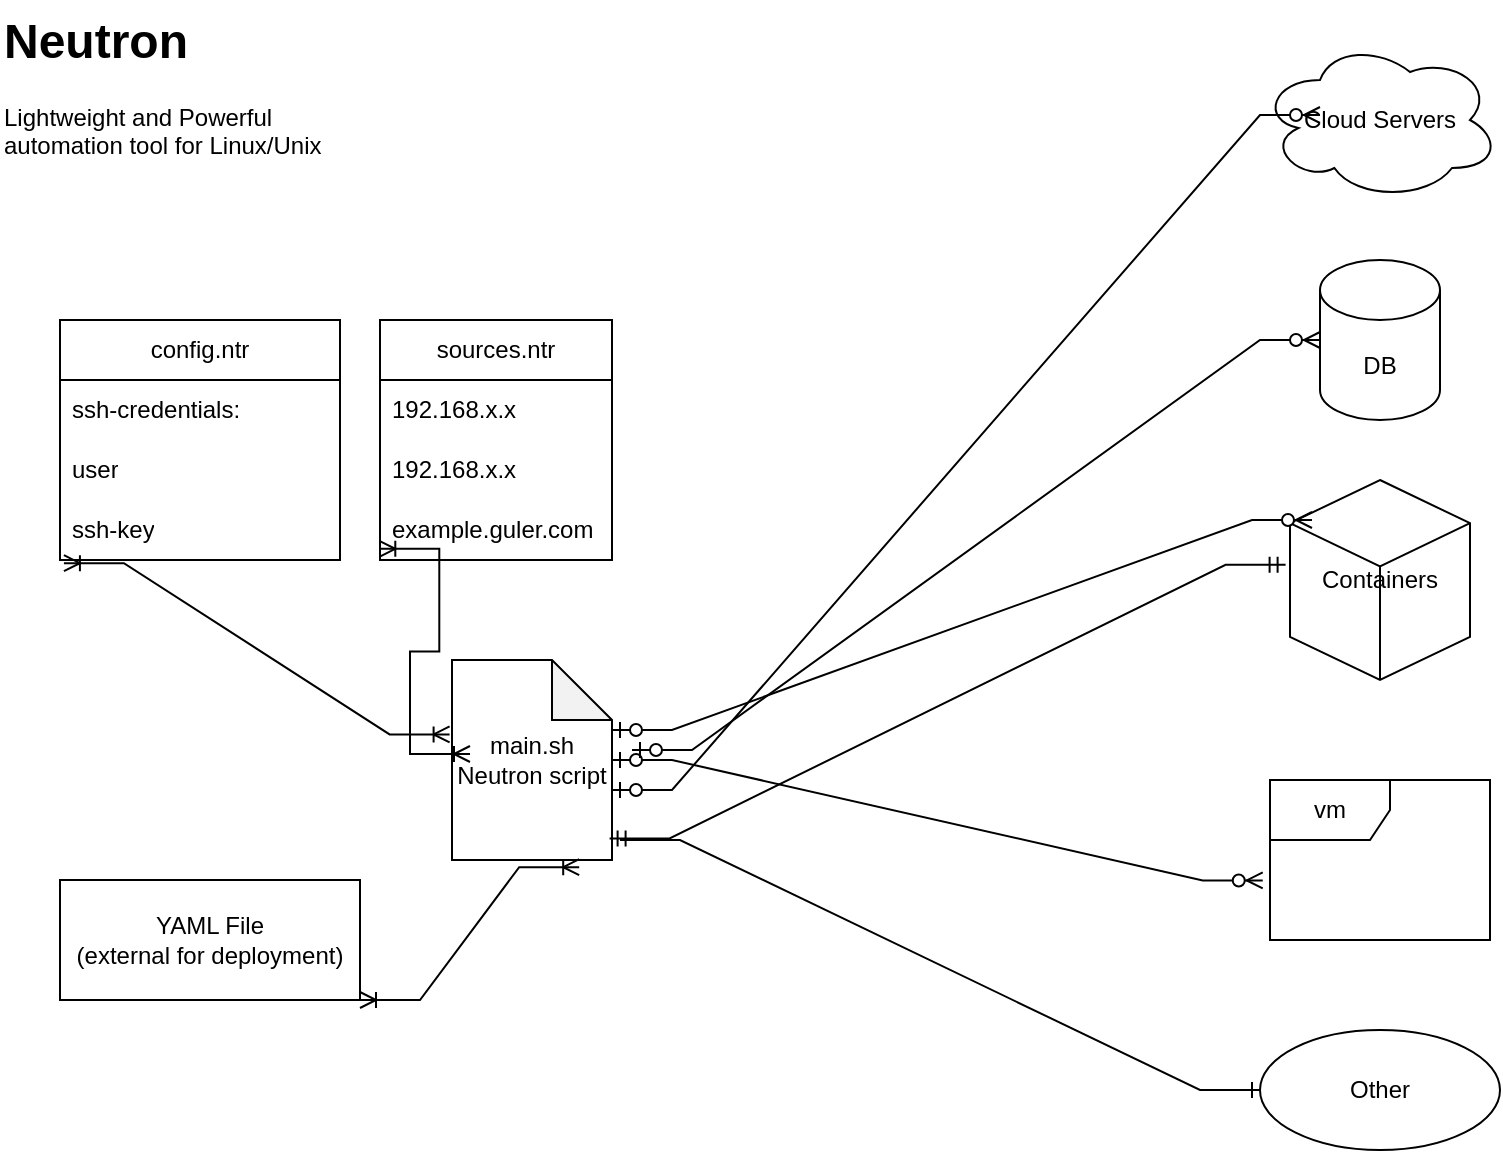 <mxfile version="28.0.6">
  <diagram name="Sayfa -1" id="cz2knLjq8u9DyiGgrpSo">
    <mxGraphModel dx="1042" dy="535" grid="1" gridSize="10" guides="1" tooltips="1" connect="1" arrows="1" fold="1" page="1" pageScale="1" pageWidth="827" pageHeight="1169" math="0" shadow="0">
      <root>
        <mxCell id="0" />
        <mxCell id="1" parent="0" />
        <mxCell id="SjhgPOuRZNP0WDvez7iN-1" value="sources.ntr" style="swimlane;fontStyle=0;childLayout=stackLayout;horizontal=1;startSize=30;horizontalStack=0;resizeParent=1;resizeParentMax=0;resizeLast=0;collapsible=1;marginBottom=0;whiteSpace=wrap;html=1;" vertex="1" parent="1">
          <mxGeometry x="200" y="170" width="116" height="120" as="geometry" />
        </mxCell>
        <mxCell id="SjhgPOuRZNP0WDvez7iN-2" value="192.168.x.x" style="text;strokeColor=none;fillColor=none;align=left;verticalAlign=middle;spacingLeft=4;spacingRight=4;overflow=hidden;points=[[0,0.5],[1,0.5]];portConstraint=eastwest;rotatable=0;whiteSpace=wrap;html=1;" vertex="1" parent="SjhgPOuRZNP0WDvez7iN-1">
          <mxGeometry y="30" width="116" height="30" as="geometry" />
        </mxCell>
        <mxCell id="SjhgPOuRZNP0WDvez7iN-3" value="192.168.x.x" style="text;strokeColor=none;fillColor=none;align=left;verticalAlign=middle;spacingLeft=4;spacingRight=4;overflow=hidden;points=[[0,0.5],[1,0.5]];portConstraint=eastwest;rotatable=0;whiteSpace=wrap;html=1;" vertex="1" parent="SjhgPOuRZNP0WDvez7iN-1">
          <mxGeometry y="60" width="116" height="30" as="geometry" />
        </mxCell>
        <mxCell id="SjhgPOuRZNP0WDvez7iN-4" value="example.guler.com" style="text;strokeColor=none;fillColor=none;align=left;verticalAlign=middle;spacingLeft=4;spacingRight=4;overflow=hidden;points=[[0,0.5],[1,0.5]];portConstraint=eastwest;rotatable=0;whiteSpace=wrap;html=1;" vertex="1" parent="SjhgPOuRZNP0WDvez7iN-1">
          <mxGeometry y="90" width="116" height="30" as="geometry" />
        </mxCell>
        <mxCell id="SjhgPOuRZNP0WDvez7iN-8" value="&lt;h1 style=&quot;margin-top: 0px;&quot;&gt;Neutron&lt;/h1&gt;&lt;p&gt;Lightweight and Powerful automation tool for Linux/Unix&lt;/p&gt;" style="text;html=1;whiteSpace=wrap;overflow=hidden;rounded=0;" vertex="1" parent="1">
          <mxGeometry x="10" y="10" width="180" height="90" as="geometry" />
        </mxCell>
        <mxCell id="SjhgPOuRZNP0WDvez7iN-9" value="config.ntr" style="swimlane;fontStyle=0;childLayout=stackLayout;horizontal=1;startSize=30;horizontalStack=0;resizeParent=1;resizeParentMax=0;resizeLast=0;collapsible=1;marginBottom=0;whiteSpace=wrap;html=1;" vertex="1" parent="1">
          <mxGeometry x="40" y="170" width="140" height="120" as="geometry" />
        </mxCell>
        <mxCell id="SjhgPOuRZNP0WDvez7iN-10" value="ssh-credentials:" style="text;strokeColor=none;fillColor=none;align=left;verticalAlign=middle;spacingLeft=4;spacingRight=4;overflow=hidden;points=[[0,0.5],[1,0.5]];portConstraint=eastwest;rotatable=0;whiteSpace=wrap;html=1;" vertex="1" parent="SjhgPOuRZNP0WDvez7iN-9">
          <mxGeometry y="30" width="140" height="30" as="geometry" />
        </mxCell>
        <mxCell id="SjhgPOuRZNP0WDvez7iN-11" value="user" style="text;strokeColor=none;fillColor=none;align=left;verticalAlign=middle;spacingLeft=4;spacingRight=4;overflow=hidden;points=[[0,0.5],[1,0.5]];portConstraint=eastwest;rotatable=0;whiteSpace=wrap;html=1;" vertex="1" parent="SjhgPOuRZNP0WDvez7iN-9">
          <mxGeometry y="60" width="140" height="30" as="geometry" />
        </mxCell>
        <mxCell id="SjhgPOuRZNP0WDvez7iN-12" value="ssh-key" style="text;strokeColor=none;fillColor=none;align=left;verticalAlign=middle;spacingLeft=4;spacingRight=4;overflow=hidden;points=[[0,0.5],[1,0.5]];portConstraint=eastwest;rotatable=0;whiteSpace=wrap;html=1;" vertex="1" parent="SjhgPOuRZNP0WDvez7iN-9">
          <mxGeometry y="90" width="140" height="30" as="geometry" />
        </mxCell>
        <mxCell id="SjhgPOuRZNP0WDvez7iN-13" value="Cloud Servers" style="ellipse;shape=cloud;whiteSpace=wrap;html=1;" vertex="1" parent="1">
          <mxGeometry x="640" y="30" width="120" height="80" as="geometry" />
        </mxCell>
        <mxCell id="SjhgPOuRZNP0WDvez7iN-14" value="DB" style="shape=cylinder3;whiteSpace=wrap;html=1;boundedLbl=1;backgroundOutline=1;size=15;" vertex="1" parent="1">
          <mxGeometry x="670" y="140" width="60" height="80" as="geometry" />
        </mxCell>
        <mxCell id="SjhgPOuRZNP0WDvez7iN-15" value="main.sh&lt;div&gt;Neutron script&lt;/div&gt;" style="shape=note;whiteSpace=wrap;html=1;backgroundOutline=1;darkOpacity=0.05;" vertex="1" parent="1">
          <mxGeometry x="236" y="340" width="80" height="100" as="geometry" />
        </mxCell>
        <mxCell id="SjhgPOuRZNP0WDvez7iN-18" value="Containers" style="html=1;whiteSpace=wrap;shape=isoCube2;backgroundOutline=1;isoAngle=15;" vertex="1" parent="1">
          <mxGeometry x="655" y="250" width="90" height="100" as="geometry" />
        </mxCell>
        <mxCell id="SjhgPOuRZNP0WDvez7iN-19" value="vm" style="shape=umlFrame;whiteSpace=wrap;html=1;pointerEvents=0;" vertex="1" parent="1">
          <mxGeometry x="645" y="400" width="110" height="80" as="geometry" />
        </mxCell>
        <mxCell id="SjhgPOuRZNP0WDvez7iN-20" value="YAML File&lt;div&gt;(external for deployment)&lt;/div&gt;" style="whiteSpace=wrap;html=1;align=center;verticalAlign=middle;treeFolding=1;treeMoving=1;newEdgeStyle={&quot;edgeStyle&quot;:&quot;elbowEdgeStyle&quot;,&quot;startArrow&quot;:&quot;none&quot;,&quot;endArrow&quot;:&quot;none&quot;};" vertex="1" parent="1">
          <mxGeometry x="40" y="450" width="150" height="60" as="geometry" />
        </mxCell>
        <mxCell id="SjhgPOuRZNP0WDvez7iN-32" value="" style="edgeStyle=entityRelationEdgeStyle;fontSize=12;html=1;endArrow=ERoneToMany;startArrow=ERoneToMany;rounded=0;exitX=0.014;exitY=1.053;exitDx=0;exitDy=0;exitPerimeter=0;entryX=-0.015;entryY=0.372;entryDx=0;entryDy=0;entryPerimeter=0;" edge="1" parent="1" source="SjhgPOuRZNP0WDvez7iN-12" target="SjhgPOuRZNP0WDvez7iN-15">
          <mxGeometry width="100" height="100" relative="1" as="geometry">
            <mxPoint x="360" y="330" as="sourcePoint" />
            <mxPoint x="460" y="230" as="targetPoint" />
          </mxGeometry>
        </mxCell>
        <mxCell id="SjhgPOuRZNP0WDvez7iN-33" value="" style="edgeStyle=entityRelationEdgeStyle;fontSize=12;html=1;endArrow=ERoneToMany;startArrow=ERoneToMany;rounded=0;exitX=-0.003;exitY=0.813;exitDx=0;exitDy=0;exitPerimeter=0;entryX=-0.015;entryY=0.372;entryDx=0;entryDy=0;entryPerimeter=0;" edge="1" parent="1" source="SjhgPOuRZNP0WDvez7iN-4">
          <mxGeometry width="100" height="100" relative="1" as="geometry">
            <mxPoint x="52" y="302" as="sourcePoint" />
            <mxPoint x="245" y="387" as="targetPoint" />
            <Array as="points">
              <mxPoint x="250" y="310" />
            </Array>
          </mxGeometry>
        </mxCell>
        <mxCell id="SjhgPOuRZNP0WDvez7iN-34" value="" style="edgeStyle=entityRelationEdgeStyle;fontSize=12;html=1;endArrow=ERoneToMany;startArrow=ERoneToMany;rounded=0;exitX=1;exitY=1;exitDx=0;exitDy=0;entryX=0.795;entryY=1.036;entryDx=0;entryDy=0;entryPerimeter=0;" edge="1" parent="1" source="SjhgPOuRZNP0WDvez7iN-20" target="SjhgPOuRZNP0WDvez7iN-15">
          <mxGeometry width="100" height="100" relative="1" as="geometry">
            <mxPoint x="360" y="330" as="sourcePoint" />
            <mxPoint x="460" y="230" as="targetPoint" />
          </mxGeometry>
        </mxCell>
        <mxCell id="SjhgPOuRZNP0WDvez7iN-42" value="" style="edgeStyle=entityRelationEdgeStyle;fontSize=12;html=1;endArrow=ERzeroToMany;startArrow=ERzeroToOne;rounded=0;entryX=-0.033;entryY=0.628;entryDx=0;entryDy=0;entryPerimeter=0;" edge="1" parent="1" source="SjhgPOuRZNP0WDvez7iN-15" target="SjhgPOuRZNP0WDvez7iN-19">
          <mxGeometry width="100" height="100" relative="1" as="geometry">
            <mxPoint x="370" y="430" as="sourcePoint" />
            <mxPoint x="470" y="330" as="targetPoint" />
          </mxGeometry>
        </mxCell>
        <mxCell id="SjhgPOuRZNP0WDvez7iN-44" value="" style="edgeStyle=entityRelationEdgeStyle;fontSize=12;html=1;endArrow=ERzeroToMany;startArrow=ERzeroToOne;rounded=0;exitX=0;exitY=0;exitDx=80;exitDy=65;exitPerimeter=0;entryX=0;entryY=0.5;entryDx=0;entryDy=0;entryPerimeter=0;" edge="1" parent="1">
          <mxGeometry width="100" height="100" relative="1" as="geometry">
            <mxPoint x="316" y="375" as="sourcePoint" />
            <mxPoint x="666" y="270" as="targetPoint" />
            <Array as="points">
              <mxPoint x="460" y="300" />
              <mxPoint x="640" y="170" />
              <mxPoint x="520" y="220" />
            </Array>
          </mxGeometry>
        </mxCell>
        <mxCell id="SjhgPOuRZNP0WDvez7iN-45" value="" style="edgeStyle=entityRelationEdgeStyle;fontSize=12;html=1;endArrow=ERmandOne;startArrow=ERmandOne;rounded=0;exitX=0.985;exitY=0.892;exitDx=0;exitDy=0;exitPerimeter=0;entryX=0;entryY=0.5;entryDx=0;entryDy=0;entryPerimeter=0;" edge="1" parent="1" source="SjhgPOuRZNP0WDvez7iN-15">
          <mxGeometry width="100" height="100" relative="1" as="geometry">
            <mxPoint x="316.0" y="487.6" as="sourcePoint" />
            <mxPoint x="652.8" y="292.4" as="targetPoint" />
          </mxGeometry>
        </mxCell>
        <mxCell id="SjhgPOuRZNP0WDvez7iN-46" value="" style="edgeStyle=entityRelationEdgeStyle;fontSize=12;html=1;endArrow=ERzeroToMany;startArrow=ERzeroToOne;rounded=0;exitX=0;exitY=0;exitDx=80;exitDy=65;exitPerimeter=0;entryX=0;entryY=0.5;entryDx=0;entryDy=0;entryPerimeter=0;" edge="1" parent="1" target="SjhgPOuRZNP0WDvez7iN-14">
          <mxGeometry width="100" height="100" relative="1" as="geometry">
            <mxPoint x="326" y="385" as="sourcePoint" />
            <mxPoint x="676" y="280" as="targetPoint" />
            <Array as="points">
              <mxPoint x="470" y="310" />
              <mxPoint x="650" y="180" />
              <mxPoint x="530" y="230" />
            </Array>
          </mxGeometry>
        </mxCell>
        <mxCell id="SjhgPOuRZNP0WDvez7iN-47" value="" style="edgeStyle=entityRelationEdgeStyle;fontSize=12;html=1;endArrow=ERzeroToMany;startArrow=ERzeroToOne;rounded=0;exitX=0;exitY=0;exitDx=80;exitDy=65;exitPerimeter=0;" edge="1" parent="1" source="SjhgPOuRZNP0WDvez7iN-15">
          <mxGeometry width="100" height="100" relative="1" as="geometry">
            <mxPoint x="346" y="405" as="sourcePoint" />
            <mxPoint x="670" y="67.5" as="targetPoint" />
            <Array as="points">
              <mxPoint x="530" y="317.5" />
              <mxPoint x="710" y="187.5" />
              <mxPoint x="590" y="237.5" />
            </Array>
          </mxGeometry>
        </mxCell>
        <mxCell id="SjhgPOuRZNP0WDvez7iN-48" value="Other" style="ellipse;whiteSpace=wrap;html=1;align=center;" vertex="1" parent="1">
          <mxGeometry x="640" y="525" width="120" height="60" as="geometry" />
        </mxCell>
        <mxCell id="SjhgPOuRZNP0WDvez7iN-49" value="" style="edgeStyle=entityRelationEdgeStyle;fontSize=12;html=1;endArrow=ERone;endFill=1;rounded=0;entryX=0;entryY=0.5;entryDx=0;entryDy=0;" edge="1" parent="1" target="SjhgPOuRZNP0WDvez7iN-48">
          <mxGeometry width="100" height="100" relative="1" as="geometry">
            <mxPoint x="320" y="430" as="sourcePoint" />
            <mxPoint x="470" y="430" as="targetPoint" />
          </mxGeometry>
        </mxCell>
      </root>
    </mxGraphModel>
  </diagram>
</mxfile>
